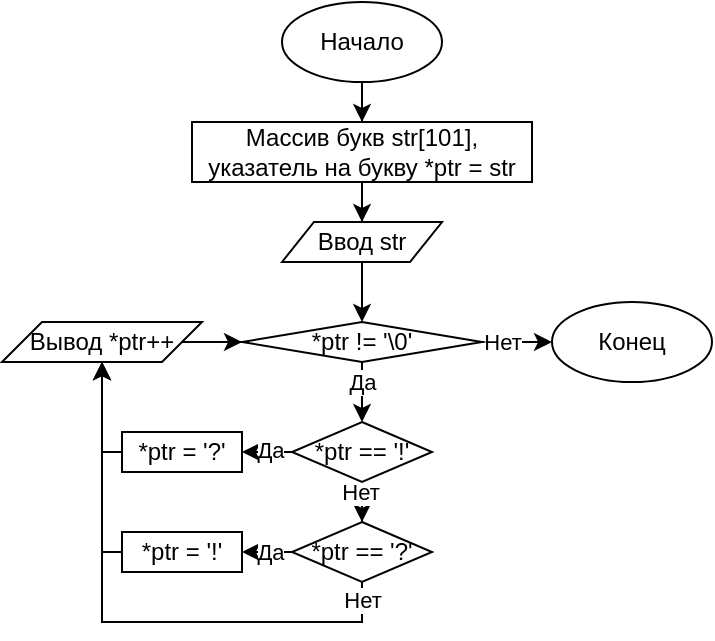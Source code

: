 <mxfile version="13.1.14"><diagram id="Hsi1N0cberL_-BoPGEi5" name="Page-1"><mxGraphModel dx="1112" dy="442" grid="1" gridSize="10" guides="1" tooltips="1" connect="1" arrows="1" fold="1" page="1" pageScale="1" pageWidth="850" pageHeight="1100" math="0" shadow="0"><root><mxCell id="0"/><mxCell id="1" parent="0"/><mxCell id="LDhQOHuRyV1jIk14AgpL-789" style="edgeStyle=orthogonalEdgeStyle;rounded=0;orthogonalLoop=1;jettySize=auto;html=1;entryX=0.5;entryY=0;entryDx=0;entryDy=0;" edge="1" parent="1" source="LDhQOHuRyV1jIk14AgpL-790" target="LDhQOHuRyV1jIk14AgpL-792"><mxGeometry relative="1" as="geometry"/></mxCell><mxCell id="LDhQOHuRyV1jIk14AgpL-790" value="Начало" style="ellipse;whiteSpace=wrap;html=1;" vertex="1" parent="1"><mxGeometry x="210" y="480" width="80" height="40" as="geometry"/></mxCell><mxCell id="LDhQOHuRyV1jIk14AgpL-791" style="edgeStyle=orthogonalEdgeStyle;rounded=0;orthogonalLoop=1;jettySize=auto;html=1;" edge="1" parent="1" source="LDhQOHuRyV1jIk14AgpL-792" target="LDhQOHuRyV1jIk14AgpL-794"><mxGeometry relative="1" as="geometry"/></mxCell><mxCell id="LDhQOHuRyV1jIk14AgpL-792" value="Массив букв str[101], указатель на букву *ptr = str" style="rounded=0;whiteSpace=wrap;html=1;" vertex="1" parent="1"><mxGeometry x="165" y="540" width="170" height="30" as="geometry"/></mxCell><mxCell id="LDhQOHuRyV1jIk14AgpL-793" style="edgeStyle=orthogonalEdgeStyle;rounded=0;orthogonalLoop=1;jettySize=auto;html=1;" edge="1" parent="1" source="LDhQOHuRyV1jIk14AgpL-794" target="LDhQOHuRyV1jIk14AgpL-799"><mxGeometry relative="1" as="geometry"/></mxCell><mxCell id="LDhQOHuRyV1jIk14AgpL-794" value="Ввод str" style="shape=parallelogram;perimeter=parallelogramPerimeter;whiteSpace=wrap;html=1;" vertex="1" parent="1"><mxGeometry x="210" y="590" width="80" height="20" as="geometry"/></mxCell><mxCell id="LDhQOHuRyV1jIk14AgpL-795" value="Конец" style="ellipse;whiteSpace=wrap;html=1;" vertex="1" parent="1"><mxGeometry x="345" y="630" width="80" height="40" as="geometry"/></mxCell><mxCell id="LDhQOHuRyV1jIk14AgpL-798" style="edgeStyle=orthogonalEdgeStyle;rounded=0;orthogonalLoop=1;jettySize=auto;html=1;entryX=0;entryY=0.5;entryDx=0;entryDy=0;" edge="1" parent="1" source="LDhQOHuRyV1jIk14AgpL-799" target="LDhQOHuRyV1jIk14AgpL-795"><mxGeometry relative="1" as="geometry"><mxPoint x="330" y="650" as="targetPoint"/></mxGeometry></mxCell><mxCell id="LDhQOHuRyV1jIk14AgpL-810" value="Нет" style="edgeLabel;html=1;align=center;verticalAlign=middle;resizable=0;points=[];" vertex="1" connectable="0" parent="LDhQOHuRyV1jIk14AgpL-798"><mxGeometry x="-0.84" relative="1" as="geometry"><mxPoint x="6.37" as="offset"/></mxGeometry></mxCell><mxCell id="LDhQOHuRyV1jIk14AgpL-812" style="edgeStyle=orthogonalEdgeStyle;rounded=0;orthogonalLoop=1;jettySize=auto;html=1;entryX=0.5;entryY=0;entryDx=0;entryDy=0;" edge="1" parent="1" source="LDhQOHuRyV1jIk14AgpL-799" target="LDhQOHuRyV1jIk14AgpL-811"><mxGeometry relative="1" as="geometry"/></mxCell><mxCell id="LDhQOHuRyV1jIk14AgpL-813" value="Да" style="edgeLabel;html=1;align=center;verticalAlign=middle;resizable=0;points=[];" vertex="1" connectable="0" parent="LDhQOHuRyV1jIk14AgpL-812"><mxGeometry x="0.2" y="-4" relative="1" as="geometry"><mxPoint x="4" y="8.882e-16" as="offset"/></mxGeometry></mxCell><mxCell id="LDhQOHuRyV1jIk14AgpL-799" value="*ptr != '\0'" style="rhombus;whiteSpace=wrap;html=1;" vertex="1" parent="1"><mxGeometry x="190" y="640" width="120" height="20" as="geometry"/></mxCell><mxCell id="LDhQOHuRyV1jIk14AgpL-821" style="edgeStyle=orthogonalEdgeStyle;rounded=0;orthogonalLoop=1;jettySize=auto;html=1;" edge="1" parent="1" source="LDhQOHuRyV1jIk14AgpL-811" target="LDhQOHuRyV1jIk14AgpL-819"><mxGeometry relative="1" as="geometry"/></mxCell><mxCell id="LDhQOHuRyV1jIk14AgpL-822" value="Нет" style="edgeLabel;html=1;align=center;verticalAlign=middle;resizable=0;points=[];" vertex="1" connectable="0" parent="LDhQOHuRyV1jIk14AgpL-821"><mxGeometry x="0.48" y="-1" relative="1" as="geometry"><mxPoint as="offset"/></mxGeometry></mxCell><mxCell id="LDhQOHuRyV1jIk14AgpL-824" style="edgeStyle=orthogonalEdgeStyle;rounded=0;orthogonalLoop=1;jettySize=auto;html=1;" edge="1" parent="1" source="LDhQOHuRyV1jIk14AgpL-811" target="LDhQOHuRyV1jIk14AgpL-823"><mxGeometry relative="1" as="geometry"/></mxCell><mxCell id="LDhQOHuRyV1jIk14AgpL-828" value="Да" style="edgeLabel;html=1;align=center;verticalAlign=middle;resizable=0;points=[];" vertex="1" connectable="0" parent="LDhQOHuRyV1jIk14AgpL-824"><mxGeometry x="0.498" y="-1" relative="1" as="geometry"><mxPoint as="offset"/></mxGeometry></mxCell><mxCell id="LDhQOHuRyV1jIk14AgpL-811" value="*ptr == '!'" style="rhombus;whiteSpace=wrap;html=1;" vertex="1" parent="1"><mxGeometry x="215" y="690" width="70" height="30" as="geometry"/></mxCell><mxCell id="LDhQOHuRyV1jIk14AgpL-820" style="edgeStyle=orthogonalEdgeStyle;rounded=0;orthogonalLoop=1;jettySize=auto;html=1;entryX=0;entryY=0.5;entryDx=0;entryDy=0;" edge="1" parent="1" source="LDhQOHuRyV1jIk14AgpL-816" target="LDhQOHuRyV1jIk14AgpL-799"><mxGeometry relative="1" as="geometry"/></mxCell><mxCell id="LDhQOHuRyV1jIk14AgpL-816" value="Вывод *ptr++" style="shape=parallelogram;perimeter=parallelogramPerimeter;whiteSpace=wrap;html=1;" vertex="1" parent="1"><mxGeometry x="70" y="640" width="100" height="20" as="geometry"/></mxCell><mxCell id="LDhQOHuRyV1jIk14AgpL-827" style="edgeStyle=orthogonalEdgeStyle;rounded=0;orthogonalLoop=1;jettySize=auto;html=1;" edge="1" parent="1" source="LDhQOHuRyV1jIk14AgpL-819" target="LDhQOHuRyV1jIk14AgpL-826"><mxGeometry relative="1" as="geometry"/></mxCell><mxCell id="LDhQOHuRyV1jIk14AgpL-829" value="Да" style="edgeLabel;html=1;align=center;verticalAlign=middle;resizable=0;points=[];" vertex="1" connectable="0" parent="LDhQOHuRyV1jIk14AgpL-827"><mxGeometry x="0.484" relative="1" as="geometry"><mxPoint as="offset"/></mxGeometry></mxCell><mxCell id="LDhQOHuRyV1jIk14AgpL-830" style="edgeStyle=orthogonalEdgeStyle;rounded=0;orthogonalLoop=1;jettySize=auto;html=1;entryX=0.5;entryY=1;entryDx=0;entryDy=0;" edge="1" parent="1" source="LDhQOHuRyV1jIk14AgpL-819" target="LDhQOHuRyV1jIk14AgpL-816"><mxGeometry relative="1" as="geometry"><Array as="points"><mxPoint x="250" y="790"/><mxPoint x="120" y="790"/></Array></mxGeometry></mxCell><mxCell id="LDhQOHuRyV1jIk14AgpL-831" value="Нет" style="edgeLabel;html=1;align=center;verticalAlign=middle;resizable=0;points=[];" vertex="1" connectable="0" parent="LDhQOHuRyV1jIk14AgpL-830"><mxGeometry x="-0.937" relative="1" as="geometry"><mxPoint as="offset"/></mxGeometry></mxCell><mxCell id="LDhQOHuRyV1jIk14AgpL-819" value="*ptr == '?'" style="rhombus;whiteSpace=wrap;html=1;" vertex="1" parent="1"><mxGeometry x="215" y="740" width="70" height="30" as="geometry"/></mxCell><mxCell id="LDhQOHuRyV1jIk14AgpL-825" style="edgeStyle=orthogonalEdgeStyle;rounded=0;orthogonalLoop=1;jettySize=auto;html=1;entryX=0.5;entryY=1;entryDx=0;entryDy=0;" edge="1" parent="1" source="LDhQOHuRyV1jIk14AgpL-823" target="LDhQOHuRyV1jIk14AgpL-816"><mxGeometry relative="1" as="geometry"><Array as="points"><mxPoint x="120" y="705"/></Array></mxGeometry></mxCell><mxCell id="LDhQOHuRyV1jIk14AgpL-823" value="*ptr = '?'" style="rounded=0;whiteSpace=wrap;html=1;" vertex="1" parent="1"><mxGeometry x="130" y="695" width="60" height="20" as="geometry"/></mxCell><mxCell id="LDhQOHuRyV1jIk14AgpL-832" style="edgeStyle=orthogonalEdgeStyle;rounded=0;orthogonalLoop=1;jettySize=auto;html=1;entryX=0.5;entryY=1;entryDx=0;entryDy=0;" edge="1" parent="1" source="LDhQOHuRyV1jIk14AgpL-826" target="LDhQOHuRyV1jIk14AgpL-816"><mxGeometry relative="1" as="geometry"><Array as="points"><mxPoint x="120" y="755"/></Array></mxGeometry></mxCell><mxCell id="LDhQOHuRyV1jIk14AgpL-826" value="*ptr = '!'" style="rounded=0;whiteSpace=wrap;html=1;" vertex="1" parent="1"><mxGeometry x="130" y="745" width="60" height="20" as="geometry"/></mxCell></root></mxGraphModel></diagram></mxfile>